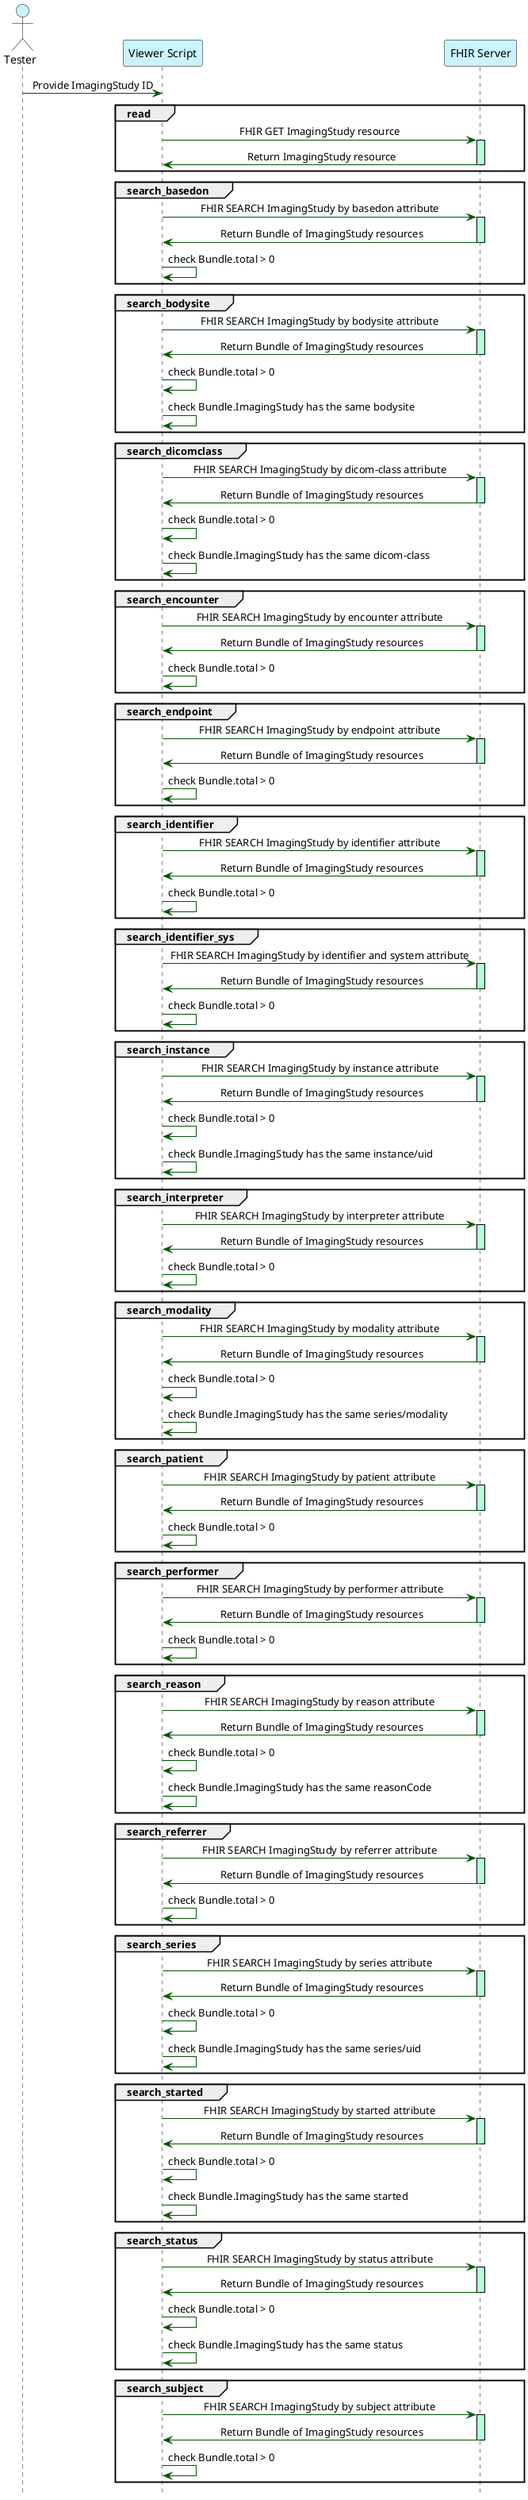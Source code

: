 @startuml
hide footbox
skinparam sequenceMessageAlign center
skinparam sequence {
  ArrowColor #005500
  LifeLineBorderColor Black
  ActorFontColor Black
  ActorBorderColor Black
  ParticipantBorderColor Black
  ParticipantBackgroundColor #c9f4ff
  ActorBackgroundColor #c9f4ff
}

actor "Tester" as tester
participant "Viewer Script" as viewer
participant "FHIR Server" as server

tester -> viewer : Provide ImagingStudy ID

group read
  viewer -> server : FHIR GET ImagingStudy resource
  activate server #b3ffd7
  server  -> viewer: Return ImagingStudy resource
  deactivate server
end

group search_basedon
  viewer -> server : FHIR SEARCH ImagingStudy by basedon attribute
  activate server #b3ffd7
  server  -> viewer: Return Bundle of ImagingStudy resources
  deactivate server

  viewer -> viewer : check Bundle.total > 0
end

group search_bodysite
  viewer -> server : FHIR SEARCH ImagingStudy by bodysite attribute
  activate server #b3ffd7
  server  -> viewer: Return Bundle of ImagingStudy resources
  deactivate server

  viewer -> viewer : check Bundle.total > 0

  viewer -> viewer : check Bundle.ImagingStudy has the same bodysite
end

group search_dicomclass
  viewer -> server : FHIR SEARCH ImagingStudy by dicom-class attribute
  activate server #b3ffd7
  server  -> viewer: Return Bundle of ImagingStudy resources
  deactivate server

  viewer -> viewer : check Bundle.total > 0

  viewer -> viewer : check Bundle.ImagingStudy has the same dicom-class
end

group search_encounter
  viewer -> server : FHIR SEARCH ImagingStudy by encounter attribute
  activate server #b3ffd7
  server  -> viewer: Return Bundle of ImagingStudy resources
  deactivate server
  viewer -> viewer : check Bundle.total > 0
end

group search_endpoint
  viewer -> server : FHIR SEARCH ImagingStudy by endpoint attribute
  activate server #b3ffd7
  server  -> viewer: Return Bundle of ImagingStudy resources
  deactivate server
  viewer -> viewer : check Bundle.total > 0
end

group search_identifier
  viewer -> server : FHIR SEARCH ImagingStudy by identifier attribute
  activate server #b3ffd7
  server  -> viewer: Return Bundle of ImagingStudy resources
  deactivate server
  viewer -> viewer : check Bundle.total > 0
end

group search_identifier_sys
  viewer -> server : FHIR SEARCH ImagingStudy by identifier and system attribute
  activate server #b3ffd7
  server  -> viewer: Return Bundle of ImagingStudy resources
  deactivate server
  viewer -> viewer : check Bundle.total > 0
end

group search_instance
  viewer -> server : FHIR SEARCH ImagingStudy by instance attribute
  activate server #b3ffd7
  server  -> viewer: Return Bundle of ImagingStudy resources
  deactivate server
  viewer -> viewer : check Bundle.total > 0
  viewer -> viewer : check Bundle.ImagingStudy has the same instance/uid
end


group search_interpreter
  viewer -> server : FHIR SEARCH ImagingStudy by interpreter attribute
  activate server #b3ffd7
  server  -> viewer: Return Bundle of ImagingStudy resources
  deactivate server
  viewer -> viewer : check Bundle.total > 0
end

group search_modality
  viewer -> server : FHIR SEARCH ImagingStudy by modality attribute
  activate server #b3ffd7
  server  -> viewer: Return Bundle of ImagingStudy resources
  deactivate server
  viewer -> viewer : check Bundle.total > 0
  viewer -> viewer : check Bundle.ImagingStudy has the same series/modality
end

group search_patient
  viewer -> server : FHIR SEARCH ImagingStudy by patient attribute
  activate server #b3ffd7
  server  -> viewer: Return Bundle of ImagingStudy resources
  deactivate server
  viewer -> viewer : check Bundle.total > 0
end

group search_performer
  viewer -> server : FHIR SEARCH ImagingStudy by performer attribute
  activate server #b3ffd7
  server  -> viewer: Return Bundle of ImagingStudy resources
  deactivate server
  viewer -> viewer : check Bundle.total > 0
end

group search_reason
  viewer -> server : FHIR SEARCH ImagingStudy by reason attribute
  activate server #b3ffd7
  server  -> viewer: Return Bundle of ImagingStudy resources
  deactivate server
  viewer -> viewer : check Bundle.total > 0
  viewer -> viewer : check Bundle.ImagingStudy has the same reasonCode
end

group search_referrer
  viewer -> server : FHIR SEARCH ImagingStudy by referrer attribute
  activate server #b3ffd7
  server  -> viewer: Return Bundle of ImagingStudy resources
  deactivate server
  viewer -> viewer : check Bundle.total > 0
end

group search_series
  viewer -> server : FHIR SEARCH ImagingStudy by series attribute
  activate server #b3ffd7
  server  -> viewer: Return Bundle of ImagingStudy resources
  deactivate server
  viewer -> viewer : check Bundle.total > 0
  viewer -> viewer : check Bundle.ImagingStudy has the same series/uid
end

group search_started
  viewer -> server : FHIR SEARCH ImagingStudy by started attribute
  activate server #b3ffd7
  server  -> viewer: Return Bundle of ImagingStudy resources
  deactivate server
  viewer -> viewer : check Bundle.total > 0
  viewer -> viewer : check Bundle.ImagingStudy has the same started
end

group search_status
  viewer -> server : FHIR SEARCH ImagingStudy by status attribute
  activate server #b3ffd7
  server  -> viewer: Return Bundle of ImagingStudy resources
  deactivate server
  viewer -> viewer : check Bundle.total > 0
  viewer -> viewer : check Bundle.ImagingStudy has the same status
end

group search_subject
  viewer -> server : FHIR SEARCH ImagingStudy by subject attribute
  activate server #b3ffd7
  server  -> viewer: Return Bundle of ImagingStudy resources
  deactivate server
  viewer -> viewer : check Bundle.total > 0
end
@enduml